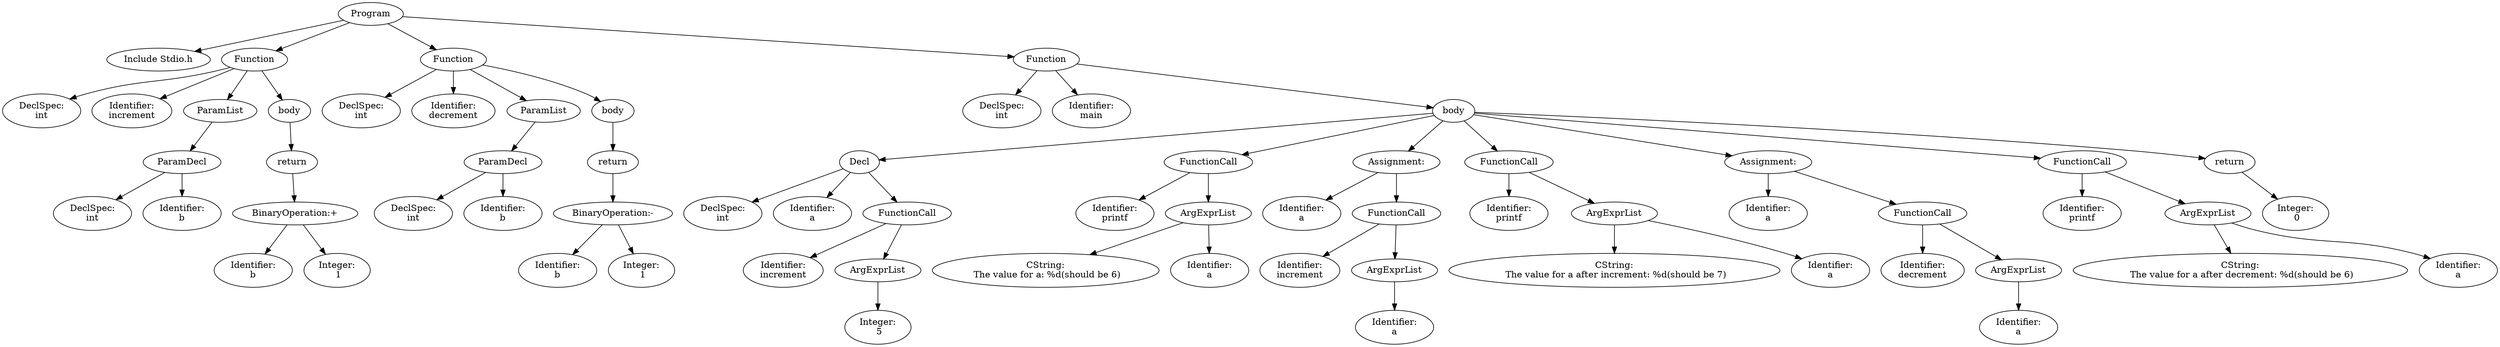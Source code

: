 digraph G {
0 [label="Program"];
0 -> 1;
1[label="Include Stdio.h"];
0 -> 2;
2 [label="Function"];
 2->3;
3 [label = "DeclSpec:
int"];
2->4;
4[label="Identifier:
increment"];
2->5;
5 [label="ParamList"];
5->6;
6 [label = "ParamDecl"];
6->7;
7 [label = "DeclSpec:
int"];
6->8;
8[label="Identifier:
b"];
2->9;
9[ label = "body"];
9->10;
10[label="return"];
10->14;
14 [label = "BinaryOperation:+"];
14->15;
15[label="Identifier:
b"];
14->16;
16[label="Integer:
 1"];
0 -> 17;
17 [label="Function"];
 17->18;
18 [label = "DeclSpec:
int"];
17->19;
19[label="Identifier:
decrement"];
17->20;
20 [label="ParamList"];
20->21;
21 [label = "ParamDecl"];
21->22;
22 [label = "DeclSpec:
int"];
21->23;
23[label="Identifier:
b"];
17->24;
24[ label = "body"];
24->25;
25[label="return"];
25->29;
29 [label = "BinaryOperation:-"];
29->30;
30[label="Identifier:
b"];
29->31;
31[label="Integer:
 1"];
0 -> 32;
32 [label="Function"];
 32->33;
33 [label = "DeclSpec:
int"];
32->34;
34[label="Identifier:
main"];
32->35;
35[ label = "body"];
35->36;
36 [label="Decl" ];
36->37;
37 [label = "DeclSpec:
int"];
36->38;
38[label="Identifier:
a"];
36->39;
39 [ label = "FunctionCall"];
39->40;
40[label="Identifier:
increment"];
39->41;
41 [ label = "ArgExprList"];
41->42;
42[label="Integer:
 5"];
35->44;
44 [ label = "FunctionCall"];
44->45;
45[label="Identifier:
printf"];
44->46;
46 [ label = "ArgExprList"];
46->47;
47[label="CString:
 The value for a: %d(should be 6)\n"];
46->48;
48[label="Identifier:
a"];
35->49;
49 [label = "Assignment:
"];
49->50;
50[label="Identifier:
a"];
49->51;
51 [ label = "FunctionCall"];
51->52;
52[label="Identifier:
increment"];
51->53;
53 [ label = "ArgExprList"];
53->54;
54[label="Identifier:
a"];
35->56;
56 [ label = "FunctionCall"];
56->57;
57[label="Identifier:
printf"];
56->58;
58 [ label = "ArgExprList"];
58->59;
59[label="CString:
 The value for a after increment: %d(should be 7)\n"];
58->60;
60[label="Identifier:
a"];
35->61;
61 [label = "Assignment:
"];
61->62;
62[label="Identifier:
a"];
61->63;
63 [ label = "FunctionCall"];
63->64;
64[label="Identifier:
decrement"];
63->65;
65 [ label = "ArgExprList"];
65->66;
66[label="Identifier:
a"];
35->68;
68 [ label = "FunctionCall"];
68->69;
69[label="Identifier:
printf"];
68->70;
70 [ label = "ArgExprList"];
70->71;
71[label="CString:
 The value for a after decrement: %d(should be 6)\n"];
70->72;
72[label="Identifier:
a"];
35->73;
73[label="return"];
73->75;
75[label="Integer:
 0"];
}